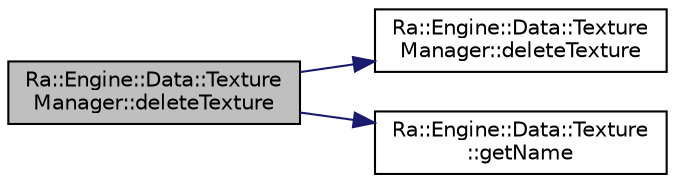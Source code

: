 digraph "Ra::Engine::Data::TextureManager::deleteTexture"
{
 // INTERACTIVE_SVG=YES
 // LATEX_PDF_SIZE
  edge [fontname="Helvetica",fontsize="10",labelfontname="Helvetica",labelfontsize="10"];
  node [fontname="Helvetica",fontsize="10",shape=record];
  rankdir="LR";
  Node1 [label="Ra::Engine::Data::Texture\lManager::deleteTexture",height=0.2,width=0.4,color="black", fillcolor="grey75", style="filled", fontcolor="black",tooltip=" "];
  Node1 -> Node2 [color="midnightblue",fontsize="10",style="solid",fontname="Helvetica"];
  Node2 [label="Ra::Engine::Data::Texture\lManager::deleteTexture",height=0.2,width=0.4,color="black", fillcolor="white", style="filled",URL="$classRa_1_1Engine_1_1Data_1_1TextureManager.html#aa449683c1667d04ee68900a47fbce7c8",tooltip=" "];
  Node1 -> Node3 [color="midnightblue",fontsize="10",style="solid",fontname="Helvetica"];
  Node3 [label="Ra::Engine::Data::Texture\l::getName",height=0.2,width=0.4,color="black", fillcolor="white", style="filled",URL="$classRa_1_1Engine_1_1Data_1_1Texture.html#a9e410de83fcf2cbb34735cb21a0e57e8",tooltip=" "];
}
